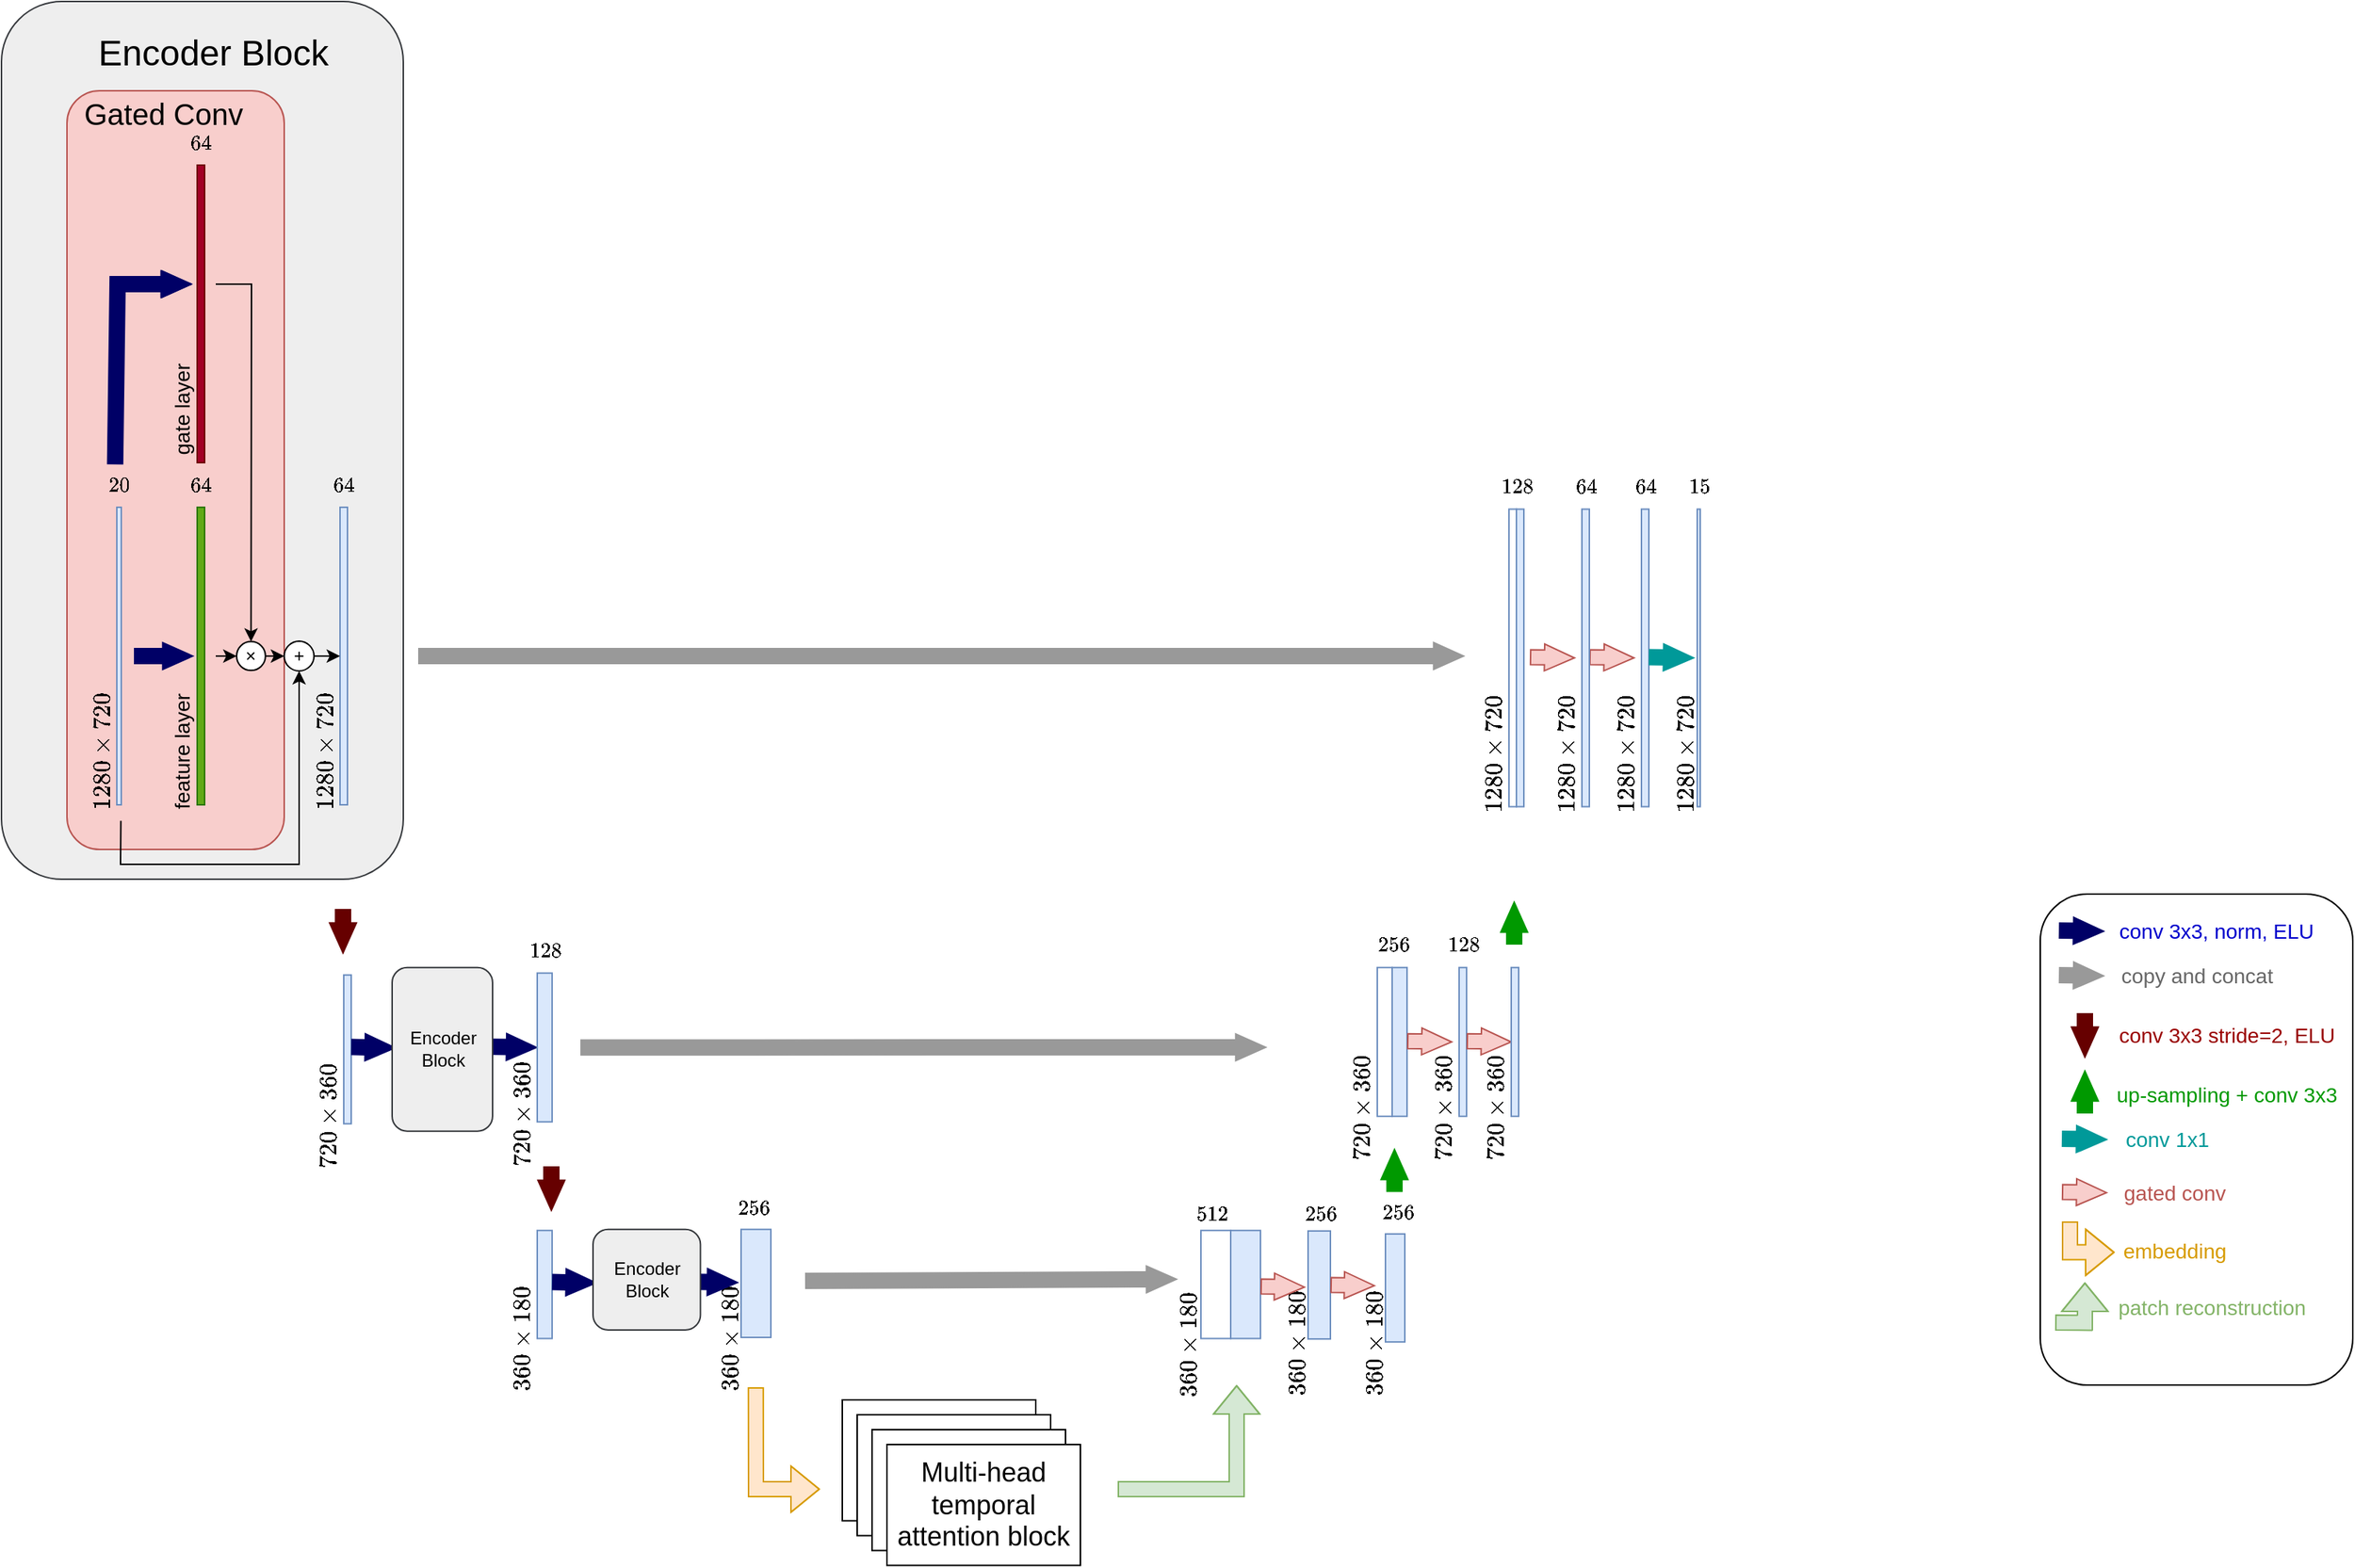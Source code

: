 <mxfile version="26.2.13">
  <diagram name="Page-1" id="Zg2J0i8kcsBhqcDElQuv">
    <mxGraphModel dx="2452" dy="2037" grid="1" gridSize="10" guides="1" tooltips="1" connect="1" arrows="1" fold="1" page="1" pageScale="1" pageWidth="850" pageHeight="1100" math="1" shadow="0">
      <root>
        <mxCell id="0" />
        <mxCell id="1" parent="0" />
        <mxCell id="Tz_JqktS7xw3t4ZceVOu-22" value="" style="rounded=1;whiteSpace=wrap;html=1;fillColor=#eeeeee;strokeColor=#36393d;" vertex="1" parent="1">
          <mxGeometry x="-90" y="-260" width="270" height="590" as="geometry" />
        </mxCell>
        <mxCell id="Tz_JqktS7xw3t4ZceVOu-44" value="" style="rounded=1;whiteSpace=wrap;html=1;fillColor=#f8cecc;strokeColor=#b85450;" vertex="1" parent="1">
          <mxGeometry x="-46" y="-200" width="146" height="510" as="geometry" />
        </mxCell>
        <mxCell id="Tz_JqktS7xw3t4ZceVOu-37" value="&lt;div style=&quot;font-size: 14px;&quot;&gt;$$360 \times 180$$&lt;/div&gt;" style="text;html=1;align=center;verticalAlign=middle;resizable=0;points=[];autosize=1;strokeColor=none;fillColor=none;rotation=-90;" vertex="1" parent="1">
          <mxGeometry x="325" y="624.12" width="150" height="30" as="geometry" />
        </mxCell>
        <mxCell id="kov3exJGOiLsOatTBzYe-371" value="" style="rounded=1;whiteSpace=wrap;html=1;fillColor=none;" parent="1" vertex="1">
          <mxGeometry x="1280" y="340" width="210" height="330" as="geometry" />
        </mxCell>
        <mxCell id="kov3exJGOiLsOatTBzYe-10" value="" style="shape=flexArrow;endArrow=classic;html=1;rounded=0;fillColor=#000066;strokeColor=#000066;endWidth=7;endSize=6.38;" parent="1" edge="1">
          <mxGeometry width="50" height="50" relative="1" as="geometry">
            <mxPoint x="-1" y="180" as="sourcePoint" />
            <mxPoint x="39" y="180" as="targetPoint" />
          </mxGeometry>
        </mxCell>
        <mxCell id="kov3exJGOiLsOatTBzYe-54" value="" style="shape=flexArrow;endArrow=classic;html=1;rounded=0;fillColor=#000066;strokeColor=#000066;endWidth=7;endSize=6.38;entryX=0;entryY=0.5;entryDx=0;entryDy=0;" parent="1" edge="1">
          <mxGeometry width="50" height="50" relative="1" as="geometry">
            <mxPoint x="240" y="442.62" as="sourcePoint" />
            <mxPoint x="270" y="443.12" as="targetPoint" />
          </mxGeometry>
        </mxCell>
        <mxCell id="kov3exJGOiLsOatTBzYe-76" value="" style="shape=flexArrow;endArrow=classic;html=1;rounded=0;fillColor=#999999;strokeColor=#999999;endWidth=7;endSize=6.38;entryX=0.942;entryY=-0.167;entryDx=0;entryDy=0;entryPerimeter=0;" parent="1" edge="1" target="kov3exJGOiLsOatTBzYe-335">
          <mxGeometry width="50" height="50" relative="1" as="geometry">
            <mxPoint x="190" y="180" as="sourcePoint" />
            <mxPoint x="800" y="180" as="targetPoint" />
          </mxGeometry>
        </mxCell>
        <mxCell id="kov3exJGOiLsOatTBzYe-89" value="$$128$$" style="text;html=1;align=center;verticalAlign=middle;resizable=0;points=[];autosize=1;strokeColor=none;fillColor=none;rotation=0;" parent="1" vertex="1">
          <mxGeometry x="240" y="363.12" width="70" height="30" as="geometry" />
        </mxCell>
        <mxCell id="kov3exJGOiLsOatTBzYe-91" value="&lt;div style=&quot;font-size: 14px;&quot;&gt;$$720\times 360$$&lt;/div&gt;" style="text;html=1;align=center;verticalAlign=middle;resizable=0;points=[];autosize=1;strokeColor=none;fillColor=none;rotation=-90;" parent="1" vertex="1">
          <mxGeometry x="60" y="474.37" width="140" height="30" as="geometry" />
        </mxCell>
        <mxCell id="kov3exJGOiLsOatTBzYe-102" value="" style="shape=flexArrow;endArrow=classic;html=1;rounded=0;fillColor=#999999;strokeColor=#999999;endWidth=7;endSize=6.38;" parent="1" edge="1">
          <mxGeometry width="50" height="50" relative="1" as="geometry">
            <mxPoint x="299" y="443.12" as="sourcePoint" />
            <mxPoint x="760" y="443" as="targetPoint" />
          </mxGeometry>
        </mxCell>
        <mxCell id="kov3exJGOiLsOatTBzYe-146" value="" style="rounded=0;whiteSpace=wrap;html=1;fillColor=#FFFFFF;strokeColor=#6c8ebf;" parent="1" vertex="1">
          <mxGeometry x="923" y="81.25" width="5" height="200" as="geometry" />
        </mxCell>
        <mxCell id="kov3exJGOiLsOatTBzYe-149" value="" style="rounded=0;whiteSpace=wrap;html=1;fillColor=#dae8fc;strokeColor=#6c8ebf;" parent="1" vertex="1">
          <mxGeometry x="270" y="393.12" width="10" height="100" as="geometry" />
        </mxCell>
        <mxCell id="kov3exJGOiLsOatTBzYe-150" value="&lt;div style=&quot;font-size: 14px;&quot;&gt;$$720\times 360$$&lt;/div&gt;" style="text;html=1;align=center;verticalAlign=middle;resizable=0;points=[];autosize=1;strokeColor=none;fillColor=none;rotation=-90;" parent="1" vertex="1">
          <mxGeometry x="190" y="473.12" width="140" height="30" as="geometry" />
        </mxCell>
        <mxCell id="kov3exJGOiLsOatTBzYe-176" value="" style="rounded=0;whiteSpace=wrap;html=1;fillColor=#dae8fc;strokeColor=#6c8ebf;" parent="1" vertex="1">
          <mxGeometry x="140" y="394.37" width="5" height="100" as="geometry" />
        </mxCell>
        <mxCell id="kov3exJGOiLsOatTBzYe-294" value="" style="rounded=0;whiteSpace=wrap;html=1;fillColor=#FFFFFF;strokeColor=#6c8ebf;" parent="1" vertex="1">
          <mxGeometry x="834.5" y="389.37" width="10" height="100" as="geometry" />
        </mxCell>
        <mxCell id="kov3exJGOiLsOatTBzYe-295" value="" style="rounded=0;whiteSpace=wrap;html=1;fillColor=#dae8fc;strokeColor=#6c8ebf;" parent="1" vertex="1">
          <mxGeometry x="844.5" y="389.37" width="10" height="100" as="geometry" />
        </mxCell>
        <mxCell id="kov3exJGOiLsOatTBzYe-296" value="$$256$$" style="text;html=1;align=center;verticalAlign=middle;resizable=0;points=[];autosize=1;strokeColor=none;fillColor=none;rotation=0;" parent="1" vertex="1">
          <mxGeometry x="809.5" y="359.37" width="70" height="30" as="geometry" />
        </mxCell>
        <mxCell id="kov3exJGOiLsOatTBzYe-297" value="&lt;div style=&quot;font-size: 14px;&quot;&gt;$$720\times 360$$&lt;/div&gt;" style="text;html=1;align=center;verticalAlign=middle;resizable=0;points=[];autosize=1;strokeColor=none;fillColor=none;rotation=-90;" parent="1" vertex="1">
          <mxGeometry x="754.5" y="469.37" width="140" height="30" as="geometry" />
        </mxCell>
        <mxCell id="kov3exJGOiLsOatTBzYe-298" value="" style="shape=flexArrow;endArrow=classic;html=1;rounded=0;fillColor=#f8cecc;strokeColor=#b85450;endWidth=7;endSize=6.38;entryX=0;entryY=0.5;entryDx=0;entryDy=0;" parent="1" edge="1">
          <mxGeometry width="50" height="50" relative="1" as="geometry">
            <mxPoint x="854.5" y="438.87" as="sourcePoint" />
            <mxPoint x="885" y="439.37" as="targetPoint" />
          </mxGeometry>
        </mxCell>
        <mxCell id="kov3exJGOiLsOatTBzYe-302" value="&lt;div style=&quot;font-size: 14px;&quot;&gt;$$720\times 360$$&lt;/div&gt;" style="text;html=1;align=center;verticalAlign=middle;resizable=0;points=[];autosize=1;strokeColor=none;fillColor=none;rotation=-90;" parent="1" vertex="1">
          <mxGeometry x="809.5" y="469.37" width="140" height="30" as="geometry" />
        </mxCell>
        <mxCell id="kov3exJGOiLsOatTBzYe-309" value="" style="rounded=0;whiteSpace=wrap;html=1;fillColor=#dae8fc;strokeColor=#6c8ebf;" parent="1" vertex="1">
          <mxGeometry x="889.5" y="389.37" width="5" height="100" as="geometry" />
        </mxCell>
        <mxCell id="kov3exJGOiLsOatTBzYe-311" value="$$128$$" style="text;html=1;align=center;verticalAlign=middle;resizable=0;points=[];autosize=1;strokeColor=none;fillColor=none;rotation=0;" parent="1" vertex="1">
          <mxGeometry x="857" y="359.37" width="70" height="30" as="geometry" />
        </mxCell>
        <mxCell id="kov3exJGOiLsOatTBzYe-312" value="" style="shape=flexArrow;endArrow=classic;html=1;rounded=0;fillColor=#f8cecc;strokeColor=#b85450;endWidth=7;endSize=6.38;entryX=0;entryY=0.5;entryDx=0;entryDy=0;" parent="1" edge="1">
          <mxGeometry width="50" height="50" relative="1" as="geometry">
            <mxPoint x="894.5" y="438.87" as="sourcePoint" />
            <mxPoint x="925" y="439.37" as="targetPoint" />
          </mxGeometry>
        </mxCell>
        <mxCell id="kov3exJGOiLsOatTBzYe-321" value="&lt;div style=&quot;font-size: 14px;&quot;&gt;$$720\times 360$$&lt;/div&gt;" style="text;html=1;align=center;verticalAlign=middle;resizable=0;points=[];autosize=1;strokeColor=none;fillColor=none;rotation=-90;" parent="1" vertex="1">
          <mxGeometry x="844.5" y="469.37" width="140" height="30" as="geometry" />
        </mxCell>
        <mxCell id="kov3exJGOiLsOatTBzYe-322" value="" style="rounded=0;whiteSpace=wrap;html=1;fillColor=#dae8fc;strokeColor=#6c8ebf;" parent="1" vertex="1">
          <mxGeometry x="924.5" y="389.37" width="5" height="100" as="geometry" />
        </mxCell>
        <mxCell id="kov3exJGOiLsOatTBzYe-326" value="" style="rounded=0;whiteSpace=wrap;html=1;fillColor=#dae8fc;strokeColor=#6c8ebf;" parent="1" vertex="1">
          <mxGeometry x="928" y="81.25" width="5" height="200" as="geometry" />
        </mxCell>
        <mxCell id="kov3exJGOiLsOatTBzYe-327" value="" style="shape=flexArrow;endArrow=classic;html=1;rounded=0;fillColor=#009900;strokeColor=#009900;endWidth=7;endSize=6.38;" parent="1" edge="1">
          <mxGeometry width="50" height="50" relative="1" as="geometry">
            <mxPoint x="926.5" y="374" as="sourcePoint" />
            <mxPoint x="926.5" y="345" as="targetPoint" />
          </mxGeometry>
        </mxCell>
        <mxCell id="kov3exJGOiLsOatTBzYe-329" value="$$128$$" style="text;html=1;align=center;verticalAlign=middle;resizable=0;points=[];autosize=1;strokeColor=none;fillColor=none;rotation=0;" parent="1" vertex="1">
          <mxGeometry x="893" y="51.25" width="70" height="30" as="geometry" />
        </mxCell>
        <mxCell id="kov3exJGOiLsOatTBzYe-331" value="" style="shape=flexArrow;endArrow=classic;html=1;rounded=0;fillColor=#f8cecc;strokeColor=#b85450;endWidth=7;endSize=6.38;entryX=0;entryY=0.5;entryDx=0;entryDy=0;" parent="1" edge="1">
          <mxGeometry width="50" height="50" relative="1" as="geometry">
            <mxPoint x="937" y="180.75" as="sourcePoint" />
            <mxPoint x="967.5" y="181.25" as="targetPoint" />
          </mxGeometry>
        </mxCell>
        <mxCell id="kov3exJGOiLsOatTBzYe-334" value="" style="shape=flexArrow;endArrow=classic;html=1;rounded=0;fillColor=#f8cecc;strokeColor=#b85450;endWidth=7;endSize=6.38;entryX=0;entryY=0.5;entryDx=0;entryDy=0;" parent="1" edge="1">
          <mxGeometry width="50" height="50" relative="1" as="geometry">
            <mxPoint x="977" y="180.75" as="sourcePoint" />
            <mxPoint x="1007.5" y="181.25" as="targetPoint" />
          </mxGeometry>
        </mxCell>
        <mxCell id="kov3exJGOiLsOatTBzYe-335" value="&lt;span style=&quot;font-size: 14px;&quot;&gt;$$1280 \times 720$$&lt;/span&gt;" style="text;html=1;align=center;verticalAlign=middle;resizable=0;points=[];autosize=1;strokeColor=none;fillColor=none;rotation=-90;" parent="1" vertex="1">
          <mxGeometry x="838" y="231.25" width="150" height="30" as="geometry" />
        </mxCell>
        <mxCell id="kov3exJGOiLsOatTBzYe-339" value="" style="rounded=0;whiteSpace=wrap;html=1;fillColor=#dae8fc;strokeColor=#6c8ebf;" parent="1" vertex="1">
          <mxGeometry x="972" y="81.25" width="5" height="200" as="geometry" />
        </mxCell>
        <mxCell id="kov3exJGOiLsOatTBzYe-340" value="&lt;span style=&quot;font-size: 14px;&quot;&gt;$$1280 \times 720$$&lt;/span&gt;" style="text;html=1;align=center;verticalAlign=middle;resizable=0;points=[];autosize=1;strokeColor=none;fillColor=none;rotation=-90;" parent="1" vertex="1">
          <mxGeometry x="887" y="231.25" width="150" height="30" as="geometry" />
        </mxCell>
        <mxCell id="kov3exJGOiLsOatTBzYe-344" value="&lt;span style=&quot;font-size: 14px;&quot;&gt;$$1280 \times 720$$&lt;/span&gt;" style="text;html=1;align=center;verticalAlign=middle;resizable=0;points=[];autosize=1;strokeColor=none;fillColor=none;rotation=-90;" parent="1" vertex="1">
          <mxGeometry x="927" y="231.25" width="150" height="30" as="geometry" />
        </mxCell>
        <mxCell id="kov3exJGOiLsOatTBzYe-345" value="" style="rounded=0;whiteSpace=wrap;html=1;fillColor=#dae8fc;strokeColor=#6c8ebf;" parent="1" vertex="1">
          <mxGeometry x="1012" y="81.25" width="5" height="200" as="geometry" />
        </mxCell>
        <mxCell id="kov3exJGOiLsOatTBzYe-349" value="" style="shape=flexArrow;endArrow=classic;html=1;rounded=0;fillColor=#009999;strokeColor=#009999;endWidth=7;endSize=6.38;entryX=0;entryY=0.5;entryDx=0;entryDy=0;" parent="1" edge="1">
          <mxGeometry width="50" height="50" relative="1" as="geometry">
            <mxPoint x="1017" y="180.75" as="sourcePoint" />
            <mxPoint x="1047.5" y="181.25" as="targetPoint" />
          </mxGeometry>
        </mxCell>
        <mxCell id="kov3exJGOiLsOatTBzYe-350" value="" style="rounded=0;whiteSpace=wrap;html=1;fillColor=#dae8fc;strokeColor=#6c8ebf;" parent="1" vertex="1">
          <mxGeometry x="1049.5" y="81.25" width="2" height="200" as="geometry" />
        </mxCell>
        <mxCell id="kov3exJGOiLsOatTBzYe-351" value="$$64$$" style="text;html=1;align=center;verticalAlign=middle;resizable=0;points=[];autosize=1;strokeColor=none;fillColor=none;rotation=0;" parent="1" vertex="1">
          <mxGeometry x="944.5" y="51.25" width="60" height="30" as="geometry" />
        </mxCell>
        <mxCell id="kov3exJGOiLsOatTBzYe-352" value="$$64$$" style="text;html=1;align=center;verticalAlign=middle;resizable=0;points=[];autosize=1;strokeColor=none;fillColor=none;rotation=0;" parent="1" vertex="1">
          <mxGeometry x="984.5" y="51.25" width="60" height="30" as="geometry" />
        </mxCell>
        <mxCell id="kov3exJGOiLsOatTBzYe-353" value="$$15$$" style="text;html=1;align=center;verticalAlign=middle;resizable=0;points=[];autosize=1;strokeColor=none;fillColor=none;rotation=0;" parent="1" vertex="1">
          <mxGeometry x="1020.5" y="51.25" width="60" height="30" as="geometry" />
        </mxCell>
        <mxCell id="kov3exJGOiLsOatTBzYe-354" value="" style="shape=flexArrow;endArrow=classic;html=1;rounded=0;fillColor=#000066;strokeColor=#000066;endWidth=7;endSize=6.38;entryX=0;entryY=0.5;entryDx=0;entryDy=0;" parent="1" edge="1">
          <mxGeometry width="50" height="50" relative="1" as="geometry">
            <mxPoint x="1292.5" y="364.5" as="sourcePoint" />
            <mxPoint x="1323" y="365" as="targetPoint" />
          </mxGeometry>
        </mxCell>
        <mxCell id="kov3exJGOiLsOatTBzYe-355" value="" style="shape=flexArrow;endArrow=classic;html=1;rounded=0;fillColor=#999999;strokeColor=#999999;endWidth=7;endSize=6.38;entryX=0;entryY=0.5;entryDx=0;entryDy=0;" parent="1" edge="1">
          <mxGeometry width="50" height="50" relative="1" as="geometry">
            <mxPoint x="1292.5" y="394.5" as="sourcePoint" />
            <mxPoint x="1323" y="395" as="targetPoint" />
          </mxGeometry>
        </mxCell>
        <mxCell id="kov3exJGOiLsOatTBzYe-357" value="" style="shape=flexArrow;endArrow=classic;html=1;rounded=0;fillColor=#660000;strokeColor=#660000;endWidth=7;endSize=6.38;" parent="1" edge="1">
          <mxGeometry width="50" height="50" relative="1" as="geometry">
            <mxPoint x="1310" y="420" as="sourcePoint" />
            <mxPoint x="1310" y="450" as="targetPoint" />
          </mxGeometry>
        </mxCell>
        <mxCell id="kov3exJGOiLsOatTBzYe-358" value="" style="shape=flexArrow;endArrow=classic;html=1;rounded=0;fillColor=#009900;strokeColor=#009900;endWidth=7;endSize=6.38;" parent="1" edge="1">
          <mxGeometry width="50" height="50" relative="1" as="geometry">
            <mxPoint x="1310" y="487.5" as="sourcePoint" />
            <mxPoint x="1310" y="458.5" as="targetPoint" />
          </mxGeometry>
        </mxCell>
        <mxCell id="kov3exJGOiLsOatTBzYe-359" value="" style="shape=flexArrow;endArrow=classic;html=1;rounded=0;fillColor=#009999;strokeColor=#009999;endWidth=7;endSize=6.38;entryX=0;entryY=0.5;entryDx=0;entryDy=0;" parent="1" edge="1">
          <mxGeometry width="50" height="50" relative="1" as="geometry">
            <mxPoint x="1294.5" y="504.5" as="sourcePoint" />
            <mxPoint x="1325" y="505" as="targetPoint" />
          </mxGeometry>
        </mxCell>
        <mxCell id="kov3exJGOiLsOatTBzYe-362" value="&lt;span style=&quot;font-size: 14px;&quot;&gt;$$1280 \times 720$$&lt;/span&gt;" style="text;html=1;align=center;verticalAlign=middle;resizable=0;points=[];autosize=1;strokeColor=none;fillColor=none;rotation=-90;" parent="1" vertex="1">
          <mxGeometry x="967" y="231.25" width="150" height="30" as="geometry" />
        </mxCell>
        <mxCell id="kov3exJGOiLsOatTBzYe-363" value="&lt;font color=&quot;#0000cc&quot; style=&quot;font-size: 14px;&quot;&gt;conv 3x3, norm, ELU&lt;/font&gt;" style="text;html=1;align=center;verticalAlign=middle;resizable=0;points=[];autosize=1;strokeColor=none;fillColor=none;" parent="1" vertex="1">
          <mxGeometry x="1322.5" y="350" width="150" height="30" as="geometry" />
        </mxCell>
        <mxCell id="kov3exJGOiLsOatTBzYe-364" value="&lt;font style=&quot;font-size: 14px;&quot; color=&quot;#666666&quot;&gt;copy and concat&lt;br&gt;&lt;/font&gt;" style="text;html=1;align=center;verticalAlign=middle;resizable=0;points=[];autosize=1;strokeColor=none;fillColor=none;" parent="1" vertex="1">
          <mxGeometry x="1320" y="380" width="130" height="30" as="geometry" />
        </mxCell>
        <mxCell id="kov3exJGOiLsOatTBzYe-365" value="&lt;font color=&quot;#990000&quot; style=&quot;font-size: 14px;&quot;&gt;conv 3x3 stride=2, ELU&lt;/font&gt;&lt;font color=&quot;#990000&quot; style=&quot;font-size: 14px;&quot;&gt;&lt;br&gt;&lt;/font&gt;" style="text;html=1;align=center;verticalAlign=middle;resizable=0;points=[];autosize=1;strokeColor=none;fillColor=none;" parent="1" vertex="1">
          <mxGeometry x="1320" y="420" width="170" height="30" as="geometry" />
        </mxCell>
        <mxCell id="kov3exJGOiLsOatTBzYe-366" value="&lt;font color=&quot;#009900&quot; style=&quot;font-size: 14px;&quot;&gt;up-sampling + conv 3x3&lt;/font&gt;" style="text;html=1;align=center;verticalAlign=middle;resizable=0;points=[];autosize=1;strokeColor=none;fillColor=none;" parent="1" vertex="1">
          <mxGeometry x="1320" y="460" width="170" height="30" as="geometry" />
        </mxCell>
        <mxCell id="kov3exJGOiLsOatTBzYe-367" value="&lt;font color=&quot;#009999&quot; style=&quot;font-size: 14px;&quot;&gt;conv 1x1&lt;br&gt;&lt;/font&gt;" style="text;html=1;align=center;verticalAlign=middle;resizable=0;points=[];autosize=1;strokeColor=none;fillColor=none;" parent="1" vertex="1">
          <mxGeometry x="1325" y="490" width="80" height="30" as="geometry" />
        </mxCell>
        <mxCell id="Tz_JqktS7xw3t4ZceVOu-1" value="" style="group" vertex="1" connectable="0" parent="1">
          <mxGeometry x="-41" y="50" width="185" height="281.25" as="geometry" />
        </mxCell>
        <mxCell id="kov3exJGOiLsOatTBzYe-4" value="&lt;font style=&quot;font-size: 14px;&quot;&gt;$$1280 \times 720$$&lt;/font&gt;" style="text;html=1;align=center;verticalAlign=middle;resizable=0;points=[];autosize=1;strokeColor=none;fillColor=none;rotation=-90;" parent="Tz_JqktS7xw3t4ZceVOu-1" vertex="1">
          <mxGeometry x="-56.5" y="180" width="150" height="30" as="geometry" />
        </mxCell>
        <mxCell id="kov3exJGOiLsOatTBzYe-5" value="$$20$$" style="text;html=1;align=center;verticalAlign=middle;resizable=0;points=[];autosize=1;strokeColor=none;fillColor=none;rotation=0;" parent="Tz_JqktS7xw3t4ZceVOu-1" vertex="1">
          <mxGeometry width="60" height="30" as="geometry" />
        </mxCell>
        <mxCell id="kov3exJGOiLsOatTBzYe-114" value="" style="rounded=0;whiteSpace=wrap;html=1;fillColor=#dae8fc;strokeColor=#6c8ebf;" parent="Tz_JqktS7xw3t4ZceVOu-1" vertex="1">
          <mxGeometry x="28.5" y="30" width="3" height="200" as="geometry" />
        </mxCell>
        <mxCell id="kov3exJGOiLsOatTBzYe-63" value="" style="shape=flexArrow;endArrow=classic;html=1;rounded=0;fillColor=#660000;strokeColor=#660000;endWidth=7;endSize=6.38;" parent="1" edge="1">
          <mxGeometry width="50" height="50" relative="1" as="geometry">
            <mxPoint x="139.5" y="350" as="sourcePoint" />
            <mxPoint x="139.5" y="380" as="targetPoint" />
          </mxGeometry>
        </mxCell>
        <mxCell id="Tz_JqktS7xw3t4ZceVOu-4" value="" style="group" vertex="1" connectable="0" parent="1">
          <mxGeometry x="110" y="50" width="60" height="270" as="geometry" />
        </mxCell>
        <mxCell id="kov3exJGOiLsOatTBzYe-77" value="$$64$$" style="text;html=1;align=center;verticalAlign=middle;resizable=0;points=[];autosize=1;strokeColor=none;fillColor=none;rotation=0;" parent="Tz_JqktS7xw3t4ZceVOu-4" vertex="1">
          <mxGeometry width="60" height="30" as="geometry" />
        </mxCell>
        <mxCell id="kov3exJGOiLsOatTBzYe-147" value="&lt;span style=&quot;font-size: 14px;&quot;&gt;$$1280 \times 720$$&lt;/span&gt;" style="text;html=1;align=center;verticalAlign=middle;resizable=0;points=[];autosize=1;strokeColor=none;fillColor=none;rotation=-90;" parent="Tz_JqktS7xw3t4ZceVOu-4" vertex="1">
          <mxGeometry x="-57.5" y="180" width="150" height="30" as="geometry" />
        </mxCell>
        <mxCell id="kov3exJGOiLsOatTBzYe-330" value="" style="rounded=0;whiteSpace=wrap;html=1;fillColor=#dae8fc;strokeColor=#6c8ebf;" parent="Tz_JqktS7xw3t4ZceVOu-4" vertex="1">
          <mxGeometry x="27.5" y="30" width="5" height="200" as="geometry" />
        </mxCell>
        <mxCell id="Tz_JqktS7xw3t4ZceVOu-20" value="×" style="ellipse;whiteSpace=wrap;html=1;aspect=fixed;" vertex="1" parent="Tz_JqktS7xw3t4ZceVOu-4">
          <mxGeometry x="-42" y="120.31" width="19.37" height="19.37" as="geometry" />
        </mxCell>
        <mxCell id="Tz_JqktS7xw3t4ZceVOu-6" value="" style="group" vertex="1" connectable="0" parent="1">
          <mxGeometry x="14" y="50" width="140" height="275" as="geometry" />
        </mxCell>
        <mxCell id="Tz_JqktS7xw3t4ZceVOu-7" value="$$64$$" style="text;html=1;align=center;verticalAlign=middle;resizable=0;points=[];autosize=1;strokeColor=none;fillColor=none;rotation=0;" vertex="1" parent="Tz_JqktS7xw3t4ZceVOu-6">
          <mxGeometry width="60" height="30" as="geometry" />
        </mxCell>
        <mxCell id="Tz_JqktS7xw3t4ZceVOu-8" value="&lt;span style=&quot;font-size: 14px;&quot;&gt;feature layer&lt;/span&gt;" style="text;html=1;align=center;verticalAlign=middle;resizable=0;points=[];autosize=1;strokeColor=none;fillColor=none;rotation=-90;" vertex="1" parent="Tz_JqktS7xw3t4ZceVOu-6">
          <mxGeometry x="-32.5" y="180" width="100" height="30" as="geometry" />
        </mxCell>
        <mxCell id="Tz_JqktS7xw3t4ZceVOu-9" value="" style="rounded=0;whiteSpace=wrap;html=1;fillColor=#60a917;strokeColor=#2D7600;fontColor=#ffffff;" vertex="1" parent="Tz_JqktS7xw3t4ZceVOu-6">
          <mxGeometry x="27.5" y="30" width="5" height="200" as="geometry" />
        </mxCell>
        <mxCell id="Tz_JqktS7xw3t4ZceVOu-48" value="+" style="ellipse;whiteSpace=wrap;html=1;aspect=fixed;" vertex="1" parent="Tz_JqktS7xw3t4ZceVOu-6">
          <mxGeometry x="86" y="120" width="20" height="20" as="geometry" />
        </mxCell>
        <mxCell id="Tz_JqktS7xw3t4ZceVOu-10" value="" style="group" vertex="1" connectable="0" parent="1">
          <mxGeometry x="14" y="-180" width="60" height="270" as="geometry" />
        </mxCell>
        <mxCell id="Tz_JqktS7xw3t4ZceVOu-11" value="$$64$$" style="text;html=1;align=center;verticalAlign=middle;resizable=0;points=[];autosize=1;strokeColor=none;fillColor=none;rotation=0;" vertex="1" parent="Tz_JqktS7xw3t4ZceVOu-10">
          <mxGeometry width="60" height="30" as="geometry" />
        </mxCell>
        <mxCell id="Tz_JqktS7xw3t4ZceVOu-12" value="&lt;span style=&quot;font-size: 14px;&quot;&gt;gate layer&lt;/span&gt;" style="text;html=1;align=center;verticalAlign=middle;resizable=0;points=[];autosize=1;strokeColor=none;fillColor=none;rotation=-90;" vertex="1" parent="Tz_JqktS7xw3t4ZceVOu-10">
          <mxGeometry x="-22.5" y="180" width="80" height="30" as="geometry" />
        </mxCell>
        <mxCell id="Tz_JqktS7xw3t4ZceVOu-13" value="" style="rounded=0;whiteSpace=wrap;html=1;fillColor=#a20025;strokeColor=#6F0000;fontColor=#ffffff;" vertex="1" parent="Tz_JqktS7xw3t4ZceVOu-10">
          <mxGeometry x="27.5" y="30" width="5" height="200" as="geometry" />
        </mxCell>
        <mxCell id="Tz_JqktS7xw3t4ZceVOu-45" value="&lt;font style=&quot;font-size: 20px;&quot;&gt;Gated Conv&lt;/font&gt;" style="text;html=1;align=center;verticalAlign=middle;whiteSpace=wrap;rounded=0;" vertex="1" parent="Tz_JqktS7xw3t4ZceVOu-10">
          <mxGeometry x="-50" y="-20" width="110" height="30" as="geometry" />
        </mxCell>
        <mxCell id="Tz_JqktS7xw3t4ZceVOu-14" value="" style="shape=flexArrow;endArrow=classic;html=1;rounded=0;fillColor=#000066;strokeColor=#000066;endWidth=7;endSize=6.38;exitX=0.456;exitY=0.039;exitDx=0;exitDy=0;exitPerimeter=0;" edge="1" parent="1" source="kov3exJGOiLsOatTBzYe-5">
          <mxGeometry width="50" height="50" relative="1" as="geometry">
            <mxPoint x="-152" y="-90.0" as="sourcePoint" />
            <mxPoint x="38" y="-70" as="targetPoint" />
            <Array as="points">
              <mxPoint x="-12" y="-70" />
            </Array>
          </mxGeometry>
        </mxCell>
        <mxCell id="Tz_JqktS7xw3t4ZceVOu-17" value="" style="endArrow=classic;html=1;rounded=0;entryX=0.5;entryY=0;entryDx=0;entryDy=0;" edge="1" parent="1" target="Tz_JqktS7xw3t4ZceVOu-20">
          <mxGeometry width="50" height="50" relative="1" as="geometry">
            <mxPoint x="54" y="-70" as="sourcePoint" />
            <mxPoint x="79" y="180" as="targetPoint" />
            <Array as="points">
              <mxPoint x="78" y="-70" />
            </Array>
          </mxGeometry>
        </mxCell>
        <mxCell id="Tz_JqktS7xw3t4ZceVOu-19" value="" style="endArrow=classic;html=1;rounded=0;" edge="1" parent="1" source="Tz_JqktS7xw3t4ZceVOu-20">
          <mxGeometry width="50" height="50" relative="1" as="geometry">
            <mxPoint x="65" y="180" as="sourcePoint" />
            <mxPoint x="100" y="180" as="targetPoint" />
          </mxGeometry>
        </mxCell>
        <mxCell id="Tz_JqktS7xw3t4ZceVOu-21" value="" style="endArrow=classic;html=1;rounded=0;" edge="1" parent="1" target="Tz_JqktS7xw3t4ZceVOu-20">
          <mxGeometry width="50" height="50" relative="1" as="geometry">
            <mxPoint x="54" y="180" as="sourcePoint" />
            <mxPoint x="129" y="180" as="targetPoint" />
          </mxGeometry>
        </mxCell>
        <mxCell id="Tz_JqktS7xw3t4ZceVOu-23" value="Encoder Block" style="text;html=1;align=center;verticalAlign=middle;whiteSpace=wrap;rounded=0;fontSize=24;" vertex="1" parent="1">
          <mxGeometry x="-35" y="-240" width="175" height="30" as="geometry" />
        </mxCell>
        <mxCell id="Tz_JqktS7xw3t4ZceVOu-31" value="" style="shape=flexArrow;endArrow=classic;html=1;rounded=0;fillColor=#000066;strokeColor=#000066;endWidth=7;endSize=6.38;entryX=0;entryY=0.5;entryDx=0;entryDy=0;" edge="1" parent="1">
          <mxGeometry width="50" height="50" relative="1" as="geometry">
            <mxPoint x="145" y="442.81" as="sourcePoint" />
            <mxPoint x="175" y="443.31" as="targetPoint" />
          </mxGeometry>
        </mxCell>
        <mxCell id="Tz_JqktS7xw3t4ZceVOu-32" value="Encoder&lt;div&gt;Block&lt;/div&gt;" style="rounded=1;whiteSpace=wrap;html=1;fillColor=#eeeeee;strokeColor=#36393d;" vertex="1" parent="1">
          <mxGeometry x="172.5" y="389.37" width="67.5" height="110" as="geometry" />
        </mxCell>
        <mxCell id="Tz_JqktS7xw3t4ZceVOu-33" value="" style="shape=flexArrow;endArrow=classic;html=1;rounded=0;fillColor=#000066;strokeColor=#000066;endWidth=7;endSize=6.38;entryX=0;entryY=0.5;entryDx=0;entryDy=0;" edge="1" parent="1">
          <mxGeometry width="50" height="50" relative="1" as="geometry">
            <mxPoint x="375" y="600.62" as="sourcePoint" />
            <mxPoint x="405" y="601.12" as="targetPoint" />
          </mxGeometry>
        </mxCell>
        <mxCell id="Tz_JqktS7xw3t4ZceVOu-34" value="$$256$$" style="text;html=1;align=center;verticalAlign=middle;resizable=0;points=[];autosize=1;strokeColor=none;fillColor=none;rotation=0;" vertex="1" parent="1">
          <mxGeometry x="380" y="536.12" width="70" height="30" as="geometry" />
        </mxCell>
        <mxCell id="Tz_JqktS7xw3t4ZceVOu-35" value="&lt;div style=&quot;font-size: 14px;&quot;&gt;$$360 \times 180$$&lt;/div&gt;" style="text;html=1;align=center;verticalAlign=middle;resizable=0;points=[];autosize=1;strokeColor=none;fillColor=none;rotation=-90;" vertex="1" parent="1">
          <mxGeometry x="185" y="624.12" width="150" height="30" as="geometry" />
        </mxCell>
        <mxCell id="Tz_JqktS7xw3t4ZceVOu-38" value="" style="rounded=0;whiteSpace=wrap;html=1;fillColor=#dae8fc;strokeColor=#6c8ebf;" vertex="1" parent="1">
          <mxGeometry x="270" y="566.12" width="10" height="72.63" as="geometry" />
        </mxCell>
        <mxCell id="Tz_JqktS7xw3t4ZceVOu-39" value="" style="shape=flexArrow;endArrow=classic;html=1;rounded=0;fillColor=#660000;strokeColor=#660000;endWidth=7;endSize=6.38;" edge="1" parent="1">
          <mxGeometry width="50" height="50" relative="1" as="geometry">
            <mxPoint x="279.5" y="523" as="sourcePoint" />
            <mxPoint x="279.5" y="553" as="targetPoint" />
          </mxGeometry>
        </mxCell>
        <mxCell id="Tz_JqktS7xw3t4ZceVOu-40" value="" style="shape=flexArrow;endArrow=classic;html=1;rounded=0;fillColor=#000066;strokeColor=#000066;endWidth=7;endSize=6.38;entryX=0;entryY=0.5;entryDx=0;entryDy=0;" edge="1" parent="1">
          <mxGeometry width="50" height="50" relative="1" as="geometry">
            <mxPoint x="280" y="600.81" as="sourcePoint" />
            <mxPoint x="310" y="601.31" as="targetPoint" />
          </mxGeometry>
        </mxCell>
        <mxCell id="Tz_JqktS7xw3t4ZceVOu-41" value="Encoder&lt;div&gt;Block&lt;/div&gt;" style="rounded=1;whiteSpace=wrap;html=1;fillColor=#eeeeee;strokeColor=#36393d;" vertex="1" parent="1">
          <mxGeometry x="307.5" y="565.37" width="72.18" height="67.63" as="geometry" />
        </mxCell>
        <mxCell id="Tz_JqktS7xw3t4ZceVOu-42" value="" style="rounded=0;whiteSpace=wrap;html=1;fillColor=#dae8fc;strokeColor=#6c8ebf;" vertex="1" parent="1">
          <mxGeometry x="407" y="565.37" width="20" height="72.63" as="geometry" />
        </mxCell>
        <mxCell id="Tz_JqktS7xw3t4ZceVOu-46" value="" style="endArrow=classic;html=1;rounded=0;entryX=0.5;entryY=1;entryDx=0;entryDy=0;exitX=0.195;exitY=0.924;exitDx=0;exitDy=0;exitPerimeter=0;" edge="1" parent="1" source="kov3exJGOiLsOatTBzYe-4" target="Tz_JqktS7xw3t4ZceVOu-48">
          <mxGeometry width="50" height="50" relative="1" as="geometry">
            <mxPoint x="-20" y="350" as="sourcePoint" />
            <mxPoint x="-20" y="380" as="targetPoint" />
            <Array as="points">
              <mxPoint x="-10" y="320" />
              <mxPoint x="110" y="320" />
            </Array>
          </mxGeometry>
        </mxCell>
        <mxCell id="Tz_JqktS7xw3t4ZceVOu-49" value="" style="endArrow=classic;html=1;rounded=0;exitX=1;exitY=0.5;exitDx=0;exitDy=0;entryX=0;entryY=0.5;entryDx=0;entryDy=0;" edge="1" parent="1" source="Tz_JqktS7xw3t4ZceVOu-48" target="kov3exJGOiLsOatTBzYe-330">
          <mxGeometry width="50" height="50" relative="1" as="geometry">
            <mxPoint x="10" y="220" as="sourcePoint" />
            <mxPoint x="60" y="170" as="targetPoint" />
          </mxGeometry>
        </mxCell>
        <mxCell id="Tz_JqktS7xw3t4ZceVOu-50" value="&lt;div style=&quot;font-size: 14px;&quot;&gt;$$360 \times 180$$&lt;/div&gt;" style="text;html=1;align=center;verticalAlign=middle;resizable=0;points=[];autosize=1;strokeColor=none;fillColor=none;rotation=-90;" vertex="1" parent="1">
          <mxGeometry x="633" y="628.19" width="150" height="30" as="geometry" />
        </mxCell>
        <mxCell id="Tz_JqktS7xw3t4ZceVOu-51" value="$$512$$" style="text;html=1;align=center;verticalAlign=middle;resizable=0;points=[];autosize=1;strokeColor=none;fillColor=none;rotation=0;" vertex="1" parent="1">
          <mxGeometry x="688" y="540.19" width="70" height="30" as="geometry" />
        </mxCell>
        <mxCell id="Tz_JqktS7xw3t4ZceVOu-54" value="" style="group" vertex="1" connectable="0" parent="1">
          <mxGeometry x="716" y="566.12" width="40" height="72.63" as="geometry" />
        </mxCell>
        <mxCell id="Tz_JqktS7xw3t4ZceVOu-52" value="" style="rounded=0;whiteSpace=wrap;html=1;fillColor=#dae8fc;strokeColor=#6c8ebf;" vertex="1" parent="Tz_JqktS7xw3t4ZceVOu-54">
          <mxGeometry x="20" width="20" height="72.63" as="geometry" />
        </mxCell>
        <mxCell id="Tz_JqktS7xw3t4ZceVOu-53" value="" style="rounded=0;whiteSpace=wrap;html=1;fillColor=#FFFFFF;strokeColor=#6c8ebf;" vertex="1" parent="Tz_JqktS7xw3t4ZceVOu-54">
          <mxGeometry width="20" height="72.63" as="geometry" />
        </mxCell>
        <mxCell id="Tz_JqktS7xw3t4ZceVOu-55" value="&lt;div style=&quot;font-size: 14px;&quot;&gt;$$360 \times 180$$&lt;/div&gt;" style="text;html=1;align=center;verticalAlign=middle;resizable=0;points=[];autosize=1;strokeColor=none;fillColor=none;rotation=-90;" vertex="1" parent="1">
          <mxGeometry x="706" y="627.19" width="150" height="30" as="geometry" />
        </mxCell>
        <mxCell id="Tz_JqktS7xw3t4ZceVOu-56" value="" style="shape=flexArrow;endArrow=classic;html=1;rounded=0;fillColor=#f8cecc;strokeColor=#b85450;endWidth=7;endSize=6.38;entryX=0;entryY=0.5;entryDx=0;entryDy=0;" edge="1" parent="1">
          <mxGeometry width="50" height="50" relative="1" as="geometry">
            <mxPoint x="756" y="603.69" as="sourcePoint" />
            <mxPoint x="786" y="604.19" as="targetPoint" />
          </mxGeometry>
        </mxCell>
        <mxCell id="Tz_JqktS7xw3t4ZceVOu-57" value="$$256$$" style="text;html=1;align=center;verticalAlign=middle;resizable=0;points=[];autosize=1;strokeColor=none;fillColor=none;rotation=0;" vertex="1" parent="1">
          <mxGeometry x="761" y="540.19" width="70" height="30" as="geometry" />
        </mxCell>
        <mxCell id="Tz_JqktS7xw3t4ZceVOu-58" value="" style="rounded=0;whiteSpace=wrap;html=1;fillColor=#dae8fc;strokeColor=#6c8ebf;" vertex="1" parent="1">
          <mxGeometry x="788" y="566.44" width="15" height="72.63" as="geometry" />
        </mxCell>
        <mxCell id="Tz_JqktS7xw3t4ZceVOu-59" value="&lt;div style=&quot;font-size: 14px;&quot;&gt;$$360 \times 180$$&lt;/div&gt;" style="text;html=1;align=center;verticalAlign=middle;resizable=0;points=[];autosize=1;strokeColor=none;fillColor=none;rotation=-90;" vertex="1" parent="1">
          <mxGeometry x="758" y="627.19" width="150" height="30" as="geometry" />
        </mxCell>
        <mxCell id="Tz_JqktS7xw3t4ZceVOu-60" value="" style="shape=flexArrow;endArrow=classic;html=1;rounded=0;fillColor=#f8cecc;strokeColor=#b85450;endWidth=7;endSize=6.38;entryX=0;entryY=0.5;entryDx=0;entryDy=0;" edge="1" parent="1">
          <mxGeometry width="50" height="50" relative="1" as="geometry">
            <mxPoint x="803" y="602.69" as="sourcePoint" />
            <mxPoint x="833" y="603.19" as="targetPoint" />
          </mxGeometry>
        </mxCell>
        <mxCell id="Tz_JqktS7xw3t4ZceVOu-61" value="$$256$$" style="text;html=1;align=center;verticalAlign=middle;resizable=0;points=[];autosize=1;strokeColor=none;fillColor=none;rotation=0;" vertex="1" parent="1">
          <mxGeometry x="813" y="539.19" width="70" height="30" as="geometry" />
        </mxCell>
        <mxCell id="Tz_JqktS7xw3t4ZceVOu-62" value="" style="rounded=0;whiteSpace=wrap;html=1;fillColor=#dae8fc;strokeColor=#6c8ebf;" vertex="1" parent="1">
          <mxGeometry x="840" y="568.44" width="13" height="72.63" as="geometry" />
        </mxCell>
        <mxCell id="Tz_JqktS7xw3t4ZceVOu-64" value="" style="shape=flexArrow;endArrow=classic;html=1;rounded=0;fillColor=#009900;strokeColor=#009900;endWidth=7;endSize=6.38;" edge="1" parent="1">
          <mxGeometry width="50" height="50" relative="1" as="geometry">
            <mxPoint x="846.07" y="540.19" as="sourcePoint" />
            <mxPoint x="846.07" y="511.19" as="targetPoint" />
          </mxGeometry>
        </mxCell>
        <mxCell id="Tz_JqktS7xw3t4ZceVOu-66" value="" style="rounded=0;whiteSpace=wrap;html=1;" vertex="1" parent="1">
          <mxGeometry x="475" y="680" width="130" height="81.25" as="geometry" />
        </mxCell>
        <mxCell id="Tz_JqktS7xw3t4ZceVOu-68" value="" style="rounded=0;whiteSpace=wrap;html=1;" vertex="1" parent="1">
          <mxGeometry x="485" y="690" width="130" height="81.25" as="geometry" />
        </mxCell>
        <mxCell id="Tz_JqktS7xw3t4ZceVOu-69" value="" style="rounded=0;whiteSpace=wrap;html=1;" vertex="1" parent="1">
          <mxGeometry x="495" y="700" width="130" height="81.25" as="geometry" />
        </mxCell>
        <mxCell id="Tz_JqktS7xw3t4ZceVOu-70" value="&lt;div&gt;&lt;font style=&quot;font-size: 18px;&quot;&gt;Multi-head temporal&lt;/font&gt;&lt;/div&gt;&lt;div&gt;&lt;font style=&quot;font-size: 18px;&quot;&gt;attention block&lt;/font&gt;&lt;/div&gt;" style="rounded=0;whiteSpace=wrap;html=1;" vertex="1" parent="1">
          <mxGeometry x="505" y="710" width="130" height="81.25" as="geometry" />
        </mxCell>
        <mxCell id="Tz_JqktS7xw3t4ZceVOu-71" value="" style="shape=flexArrow;endArrow=classic;html=1;rounded=0;fillColor=#999999;strokeColor=#999999;endWidth=7;endSize=6.38;" edge="1" parent="1">
          <mxGeometry width="50" height="50" relative="1" as="geometry">
            <mxPoint x="450" y="600" as="sourcePoint" />
            <mxPoint x="700" y="598.93" as="targetPoint" />
          </mxGeometry>
        </mxCell>
        <mxCell id="Tz_JqktS7xw3t4ZceVOu-72" value="" style="shape=flexArrow;endArrow=classic;html=1;rounded=0;exitX=0.284;exitY=1.063;exitDx=0;exitDy=0;exitPerimeter=0;fillColor=#ffe6cc;strokeColor=#d79b00;" edge="1" parent="1" source="Tz_JqktS7xw3t4ZceVOu-37">
          <mxGeometry width="50" height="50" relative="1" as="geometry">
            <mxPoint x="392" y="800" as="sourcePoint" />
            <mxPoint x="460" y="740" as="targetPoint" />
            <Array as="points">
              <mxPoint x="417" y="740" />
            </Array>
          </mxGeometry>
        </mxCell>
        <mxCell id="Tz_JqktS7xw3t4ZceVOu-73" value="" style="shape=flexArrow;endArrow=classic;html=1;rounded=0;fillColor=#d5e8d4;strokeColor=#82b366;" edge="1" parent="1">
          <mxGeometry width="50" height="50" relative="1" as="geometry">
            <mxPoint x="660" y="740" as="sourcePoint" />
            <mxPoint x="740" y="670" as="targetPoint" />
            <Array as="points">
              <mxPoint x="740" y="740" />
            </Array>
          </mxGeometry>
        </mxCell>
        <mxCell id="Tz_JqktS7xw3t4ZceVOu-74" value="" style="shape=flexArrow;endArrow=classic;html=1;rounded=0;exitX=0.284;exitY=1.063;exitDx=0;exitDy=0;exitPerimeter=0;fillColor=#ffe6cc;strokeColor=#d79b00;" edge="1" parent="1">
          <mxGeometry width="50" height="50" relative="1" as="geometry">
            <mxPoint x="1300" y="560" as="sourcePoint" />
            <mxPoint x="1330" y="580.81" as="targetPoint" />
            <Array as="points">
              <mxPoint x="1300" y="580.81" />
            </Array>
          </mxGeometry>
        </mxCell>
        <mxCell id="Tz_JqktS7xw3t4ZceVOu-75" value="" style="shape=flexArrow;endArrow=classic;html=1;rounded=0;fillColor=#d5e8d4;strokeColor=#82B366;" edge="1" parent="1">
          <mxGeometry width="50" height="50" relative="1" as="geometry">
            <mxPoint x="1290" y="628" as="sourcePoint" />
            <mxPoint x="1310" y="601" as="targetPoint" />
            <Array as="points">
              <mxPoint x="1310" y="628.19" />
            </Array>
          </mxGeometry>
        </mxCell>
        <mxCell id="Tz_JqktS7xw3t4ZceVOu-76" value="" style="shape=flexArrow;endArrow=classic;html=1;rounded=0;fillColor=#f8cecc;strokeColor=#b85450;endWidth=7;endSize=6.38;entryX=0;entryY=0.5;entryDx=0;entryDy=0;" edge="1" parent="1">
          <mxGeometry width="50" height="50" relative="1" as="geometry">
            <mxPoint x="1294.5" y="540.19" as="sourcePoint" />
            <mxPoint x="1325" y="540.69" as="targetPoint" />
          </mxGeometry>
        </mxCell>
        <mxCell id="Tz_JqktS7xw3t4ZceVOu-77" value="&lt;font style=&quot;font-size: 14px;&quot;&gt;&lt;font style=&quot;color: rgb(184, 84, 80);&quot;&gt;gated conv&lt;/font&gt;&lt;br&gt;&lt;/font&gt;" style="text;html=1;align=center;verticalAlign=middle;resizable=0;points=[];autosize=1;strokeColor=none;fillColor=none;" vertex="1" parent="1">
          <mxGeometry x="1325" y="526" width="90" height="30" as="geometry" />
        </mxCell>
        <mxCell id="Tz_JqktS7xw3t4ZceVOu-78" value="&lt;font style=&quot;font-size: 14px;&quot;&gt;&lt;font style=&quot;color: rgb(215, 155, 0);&quot;&gt;embedding&lt;/font&gt;&lt;br&gt;&lt;/font&gt;" style="text;html=1;align=center;verticalAlign=middle;resizable=0;points=[];autosize=1;strokeColor=none;fillColor=none;" vertex="1" parent="1">
          <mxGeometry x="1325" y="565.37" width="90" height="30" as="geometry" />
        </mxCell>
        <mxCell id="Tz_JqktS7xw3t4ZceVOu-79" value="&lt;font style=&quot;font-size: 14px;&quot;&gt;&lt;font style=&quot;color: rgb(130, 179, 102);&quot;&gt;patch reconstruction&lt;/font&gt;&lt;br&gt;&lt;/font&gt;" style="text;html=1;align=center;verticalAlign=middle;resizable=0;points=[];autosize=1;strokeColor=none;fillColor=none;" vertex="1" parent="1">
          <mxGeometry x="1320" y="603" width="150" height="30" as="geometry" />
        </mxCell>
      </root>
    </mxGraphModel>
  </diagram>
</mxfile>
